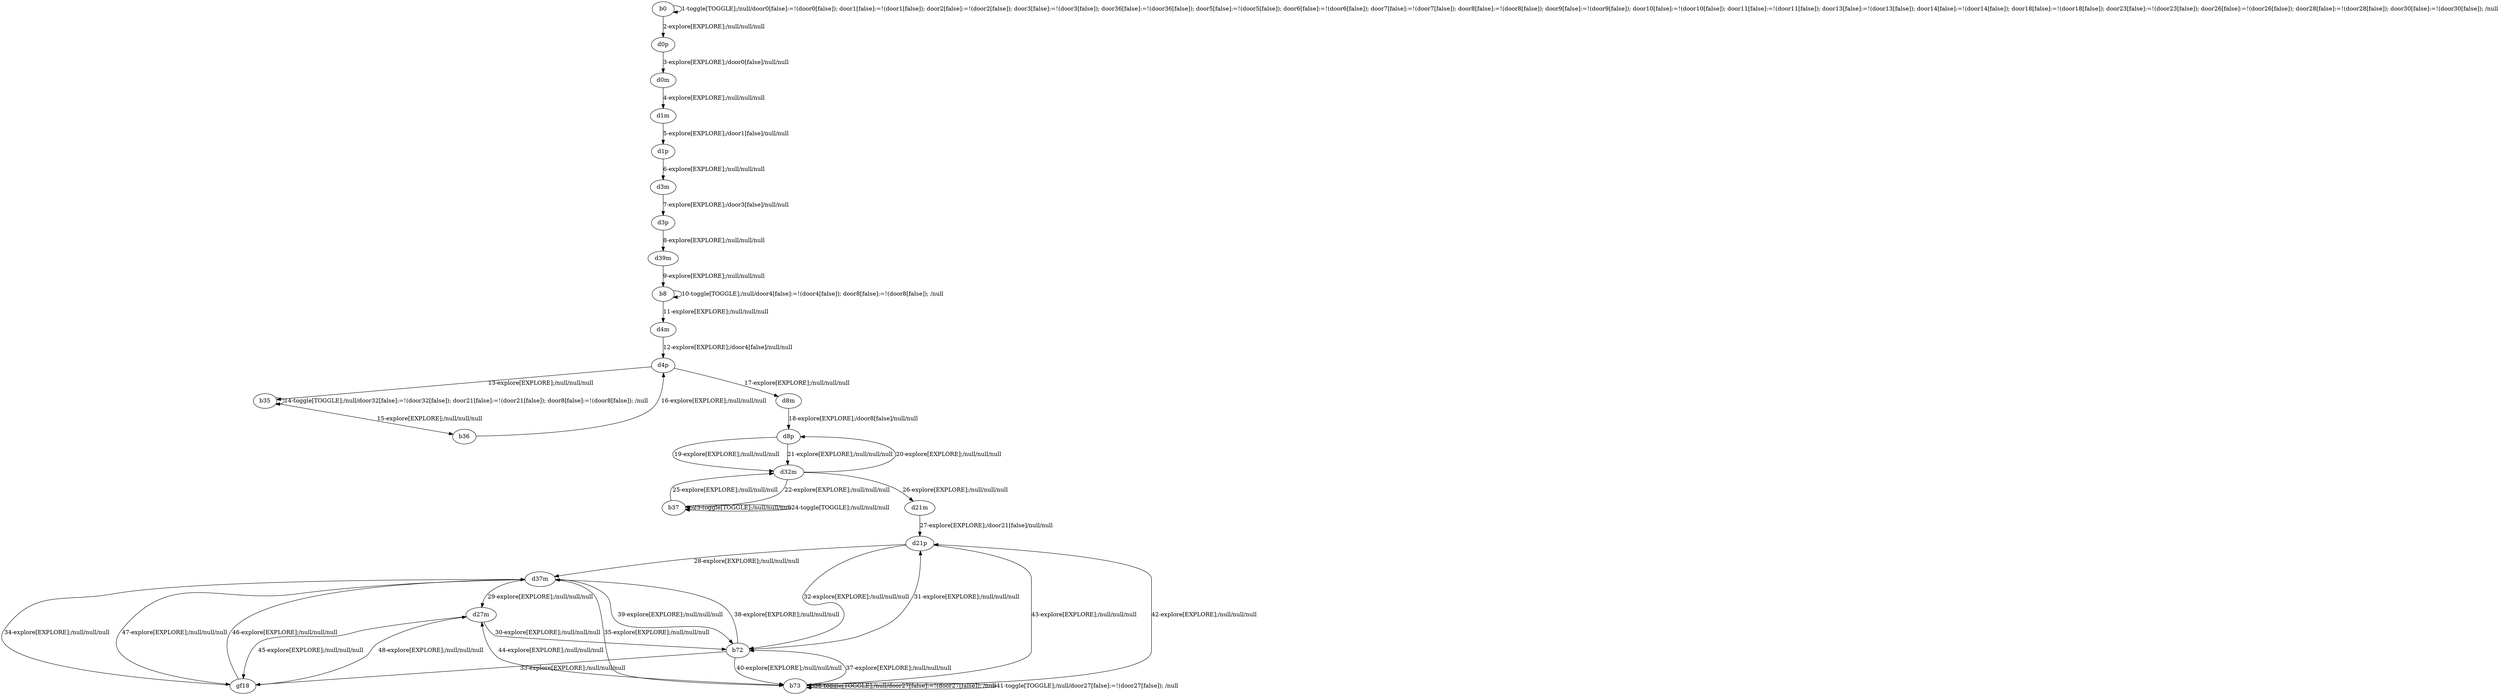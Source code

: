 # Total number of goals covered by this test: 1
# gf18 --> d27m

digraph g {
"b0" -> "b0" [label = "1-toggle[TOGGLE];/null/door0[false]:=!(door0[false]); door1[false]:=!(door1[false]); door2[false]:=!(door2[false]); door3[false]:=!(door3[false]); door36[false]:=!(door36[false]); door5[false]:=!(door5[false]); door6[false]:=!(door6[false]); door7[false]:=!(door7[false]); door8[false]:=!(door8[false]); door9[false]:=!(door9[false]); door10[false]:=!(door10[false]); door11[false]:=!(door11[false]); door13[false]:=!(door13[false]); door14[false]:=!(door14[false]); door18[false]:=!(door18[false]); door23[false]:=!(door23[false]); door26[false]:=!(door26[false]); door28[false]:=!(door28[false]); door30[false]:=!(door30[false]); /null"];
"b0" -> "d0p" [label = "2-explore[EXPLORE];/null/null/null"];
"d0p" -> "d0m" [label = "3-explore[EXPLORE];/door0[false]/null/null"];
"d0m" -> "d1m" [label = "4-explore[EXPLORE];/null/null/null"];
"d1m" -> "d1p" [label = "5-explore[EXPLORE];/door1[false]/null/null"];
"d1p" -> "d3m" [label = "6-explore[EXPLORE];/null/null/null"];
"d3m" -> "d3p" [label = "7-explore[EXPLORE];/door3[false]/null/null"];
"d3p" -> "d39m" [label = "8-explore[EXPLORE];/null/null/null"];
"d39m" -> "b8" [label = "9-explore[EXPLORE];/null/null/null"];
"b8" -> "b8" [label = "10-toggle[TOGGLE];/null/door4[false]:=!(door4[false]); door8[false]:=!(door8[false]); /null"];
"b8" -> "d4m" [label = "11-explore[EXPLORE];/null/null/null"];
"d4m" -> "d4p" [label = "12-explore[EXPLORE];/door4[false]/null/null"];
"d4p" -> "b35" [label = "13-explore[EXPLORE];/null/null/null"];
"b35" -> "b35" [label = "14-toggle[TOGGLE];/null/door32[false]:=!(door32[false]); door21[false]:=!(door21[false]); door8[false]:=!(door8[false]); /null"];
"b35" -> "b36" [label = "15-explore[EXPLORE];/null/null/null"];
"b36" -> "d4p" [label = "16-explore[EXPLORE];/null/null/null"];
"d4p" -> "d8m" [label = "17-explore[EXPLORE];/null/null/null"];
"d8m" -> "d8p" [label = "18-explore[EXPLORE];/door8[false]/null/null"];
"d8p" -> "d32m" [label = "19-explore[EXPLORE];/null/null/null"];
"d32m" -> "d8p" [label = "20-explore[EXPLORE];/null/null/null"];
"d8p" -> "d32m" [label = "21-explore[EXPLORE];/null/null/null"];
"d32m" -> "b37" [label = "22-explore[EXPLORE];/null/null/null"];
"b37" -> "b37" [label = "23-toggle[TOGGLE];/null/null/null"];
"b37" -> "b37" [label = "24-toggle[TOGGLE];/null/null/null"];
"b37" -> "d32m" [label = "25-explore[EXPLORE];/null/null/null"];
"d32m" -> "d21m" [label = "26-explore[EXPLORE];/null/null/null"];
"d21m" -> "d21p" [label = "27-explore[EXPLORE];/door21[false]/null/null"];
"d21p" -> "d37m" [label = "28-explore[EXPLORE];/null/null/null"];
"d37m" -> "d27m" [label = "29-explore[EXPLORE];/null/null/null"];
"d27m" -> "b72" [label = "30-explore[EXPLORE];/null/null/null"];
"b72" -> "d21p" [label = "31-explore[EXPLORE];/null/null/null"];
"d21p" -> "b72" [label = "32-explore[EXPLORE];/null/null/null"];
"b72" -> "gf18" [label = "33-explore[EXPLORE];/null/null/null"];
"gf18" -> "d37m" [label = "34-explore[EXPLORE];/null/null/null"];
"d37m" -> "b73" [label = "35-explore[EXPLORE];/null/null/null"];
"b73" -> "b73" [label = "36-toggle[TOGGLE];/null/door27[false]:=!(door27[false]); /null"];
"b73" -> "b72" [label = "37-explore[EXPLORE];/null/null/null"];
"b72" -> "d37m" [label = "38-explore[EXPLORE];/null/null/null"];
"d37m" -> "b72" [label = "39-explore[EXPLORE];/null/null/null"];
"b72" -> "b73" [label = "40-explore[EXPLORE];/null/null/null"];
"b73" -> "b73" [label = "41-toggle[TOGGLE];/null/door27[false]:=!(door27[false]); /null"];
"b73" -> "d21p" [label = "42-explore[EXPLORE];/null/null/null"];
"d21p" -> "b73" [label = "43-explore[EXPLORE];/null/null/null"];
"b73" -> "d27m" [label = "44-explore[EXPLORE];/null/null/null"];
"d27m" -> "gf18" [label = "45-explore[EXPLORE];/null/null/null"];
"gf18" -> "d37m" [label = "46-explore[EXPLORE];/null/null/null"];
"d37m" -> "gf18" [label = "47-explore[EXPLORE];/null/null/null"];
"gf18" -> "d27m" [label = "48-explore[EXPLORE];/null/null/null"];
}